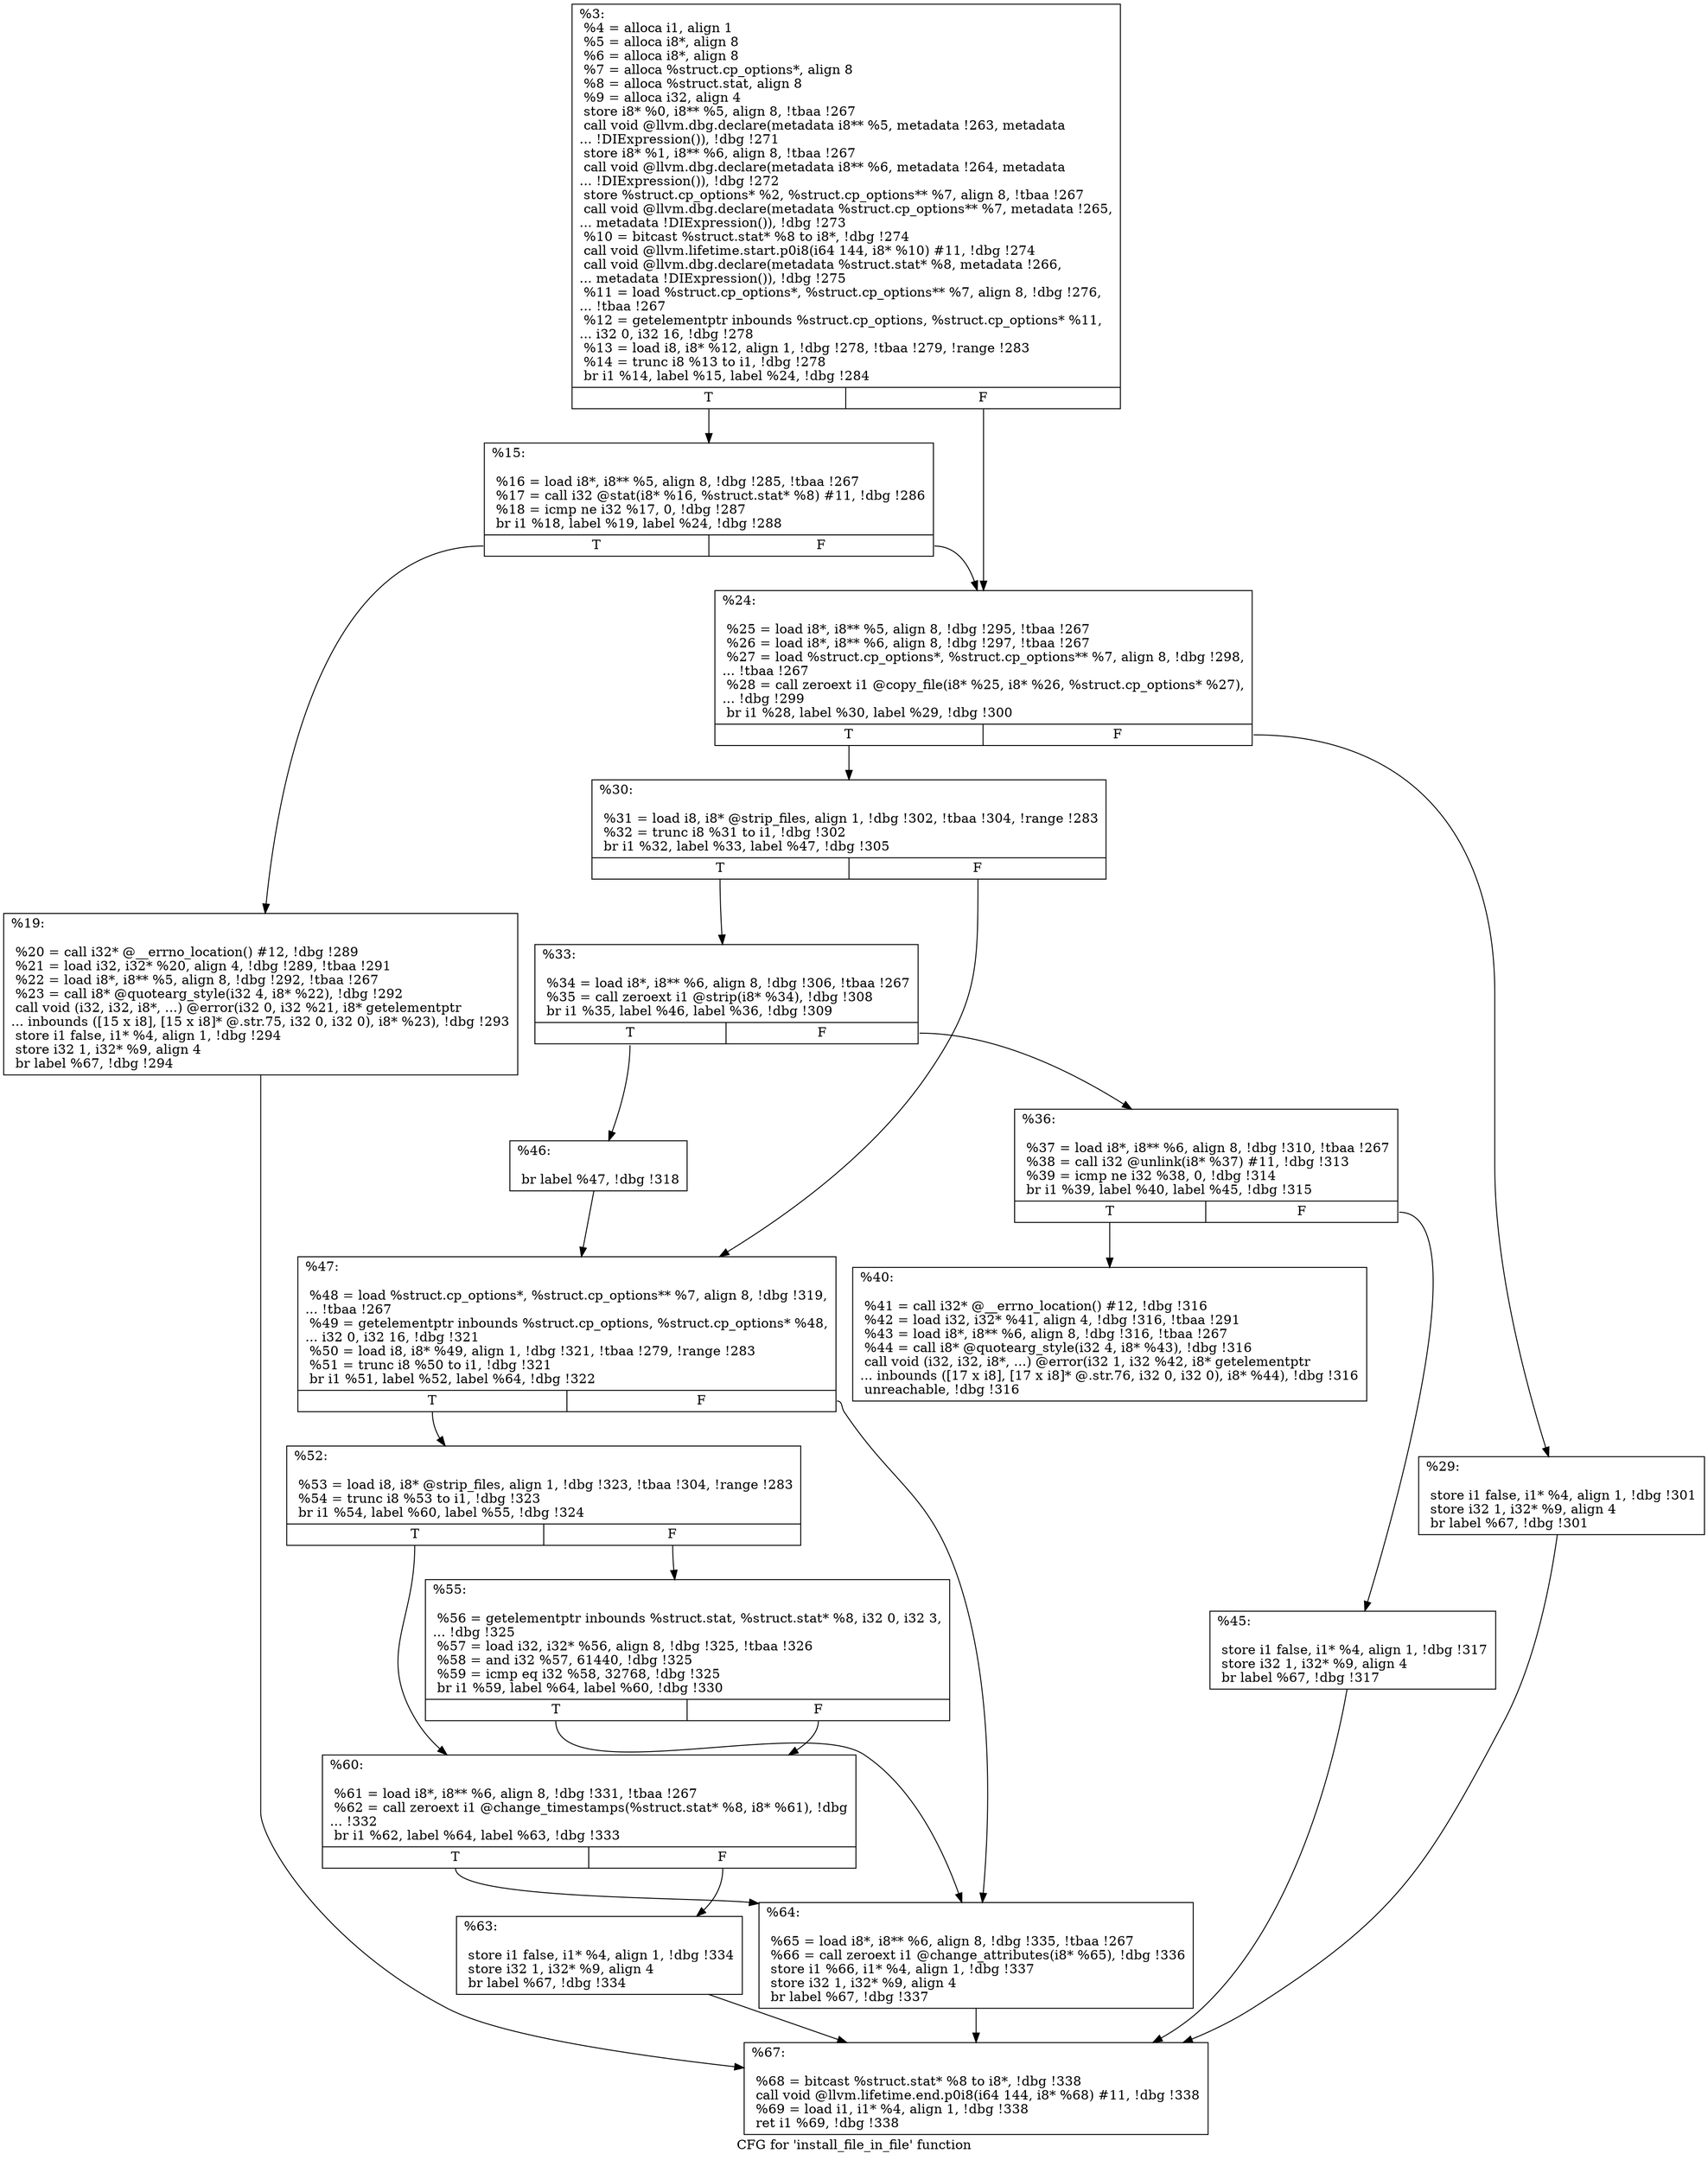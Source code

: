 digraph "CFG for 'install_file_in_file' function" {
	label="CFG for 'install_file_in_file' function";

	Node0x8ee090 [shape=record,label="{%3:\l  %4 = alloca i1, align 1\l  %5 = alloca i8*, align 8\l  %6 = alloca i8*, align 8\l  %7 = alloca %struct.cp_options*, align 8\l  %8 = alloca %struct.stat, align 8\l  %9 = alloca i32, align 4\l  store i8* %0, i8** %5, align 8, !tbaa !267\l  call void @llvm.dbg.declare(metadata i8** %5, metadata !263, metadata\l... !DIExpression()), !dbg !271\l  store i8* %1, i8** %6, align 8, !tbaa !267\l  call void @llvm.dbg.declare(metadata i8** %6, metadata !264, metadata\l... !DIExpression()), !dbg !272\l  store %struct.cp_options* %2, %struct.cp_options** %7, align 8, !tbaa !267\l  call void @llvm.dbg.declare(metadata %struct.cp_options** %7, metadata !265,\l... metadata !DIExpression()), !dbg !273\l  %10 = bitcast %struct.stat* %8 to i8*, !dbg !274\l  call void @llvm.lifetime.start.p0i8(i64 144, i8* %10) #11, !dbg !274\l  call void @llvm.dbg.declare(metadata %struct.stat* %8, metadata !266,\l... metadata !DIExpression()), !dbg !275\l  %11 = load %struct.cp_options*, %struct.cp_options** %7, align 8, !dbg !276,\l... !tbaa !267\l  %12 = getelementptr inbounds %struct.cp_options, %struct.cp_options* %11,\l... i32 0, i32 16, !dbg !278\l  %13 = load i8, i8* %12, align 1, !dbg !278, !tbaa !279, !range !283\l  %14 = trunc i8 %13 to i1, !dbg !278\l  br i1 %14, label %15, label %24, !dbg !284\l|{<s0>T|<s1>F}}"];
	Node0x8ee090:s0 -> Node0x8ee200;
	Node0x8ee090:s1 -> Node0x8ee2a0;
	Node0x8ee200 [shape=record,label="{%15:\l\l  %16 = load i8*, i8** %5, align 8, !dbg !285, !tbaa !267\l  %17 = call i32 @stat(i8* %16, %struct.stat* %8) #11, !dbg !286\l  %18 = icmp ne i32 %17, 0, !dbg !287\l  br i1 %18, label %19, label %24, !dbg !288\l|{<s0>T|<s1>F}}"];
	Node0x8ee200:s0 -> Node0x8ee250;
	Node0x8ee200:s1 -> Node0x8ee2a0;
	Node0x8ee250 [shape=record,label="{%19:\l\l  %20 = call i32* @__errno_location() #12, !dbg !289\l  %21 = load i32, i32* %20, align 4, !dbg !289, !tbaa !291\l  %22 = load i8*, i8** %5, align 8, !dbg !292, !tbaa !267\l  %23 = call i8* @quotearg_style(i32 4, i8* %22), !dbg !292\l  call void (i32, i32, i8*, ...) @error(i32 0, i32 %21, i8* getelementptr\l... inbounds ([15 x i8], [15 x i8]* @.str.75, i32 0, i32 0), i8* %23), !dbg !293\l  store i1 false, i1* %4, align 1, !dbg !294\l  store i32 1, i32* %9, align 4\l  br label %67, !dbg !294\l}"];
	Node0x8ee250 -> Node0x8ee700;
	Node0x8ee2a0 [shape=record,label="{%24:\l\l  %25 = load i8*, i8** %5, align 8, !dbg !295, !tbaa !267\l  %26 = load i8*, i8** %6, align 8, !dbg !297, !tbaa !267\l  %27 = load %struct.cp_options*, %struct.cp_options** %7, align 8, !dbg !298,\l... !tbaa !267\l  %28 = call zeroext i1 @copy_file(i8* %25, i8* %26, %struct.cp_options* %27),\l... !dbg !299\l  br i1 %28, label %30, label %29, !dbg !300\l|{<s0>T|<s1>F}}"];
	Node0x8ee2a0:s0 -> Node0x8ee340;
	Node0x8ee2a0:s1 -> Node0x8ee2f0;
	Node0x8ee2f0 [shape=record,label="{%29:\l\l  store i1 false, i1* %4, align 1, !dbg !301\l  store i32 1, i32* %9, align 4\l  br label %67, !dbg !301\l}"];
	Node0x8ee2f0 -> Node0x8ee700;
	Node0x8ee340 [shape=record,label="{%30:\l\l  %31 = load i8, i8* @strip_files, align 1, !dbg !302, !tbaa !304, !range !283\l  %32 = trunc i8 %31 to i1, !dbg !302\l  br i1 %32, label %33, label %47, !dbg !305\l|{<s0>T|<s1>F}}"];
	Node0x8ee340:s0 -> Node0x8ee390;
	Node0x8ee340:s1 -> Node0x8ee520;
	Node0x8ee390 [shape=record,label="{%33:\l\l  %34 = load i8*, i8** %6, align 8, !dbg !306, !tbaa !267\l  %35 = call zeroext i1 @strip(i8* %34), !dbg !308\l  br i1 %35, label %46, label %36, !dbg !309\l|{<s0>T|<s1>F}}"];
	Node0x8ee390:s0 -> Node0x8ee4d0;
	Node0x8ee390:s1 -> Node0x8ee3e0;
	Node0x8ee3e0 [shape=record,label="{%36:\l\l  %37 = load i8*, i8** %6, align 8, !dbg !310, !tbaa !267\l  %38 = call i32 @unlink(i8* %37) #11, !dbg !313\l  %39 = icmp ne i32 %38, 0, !dbg !314\l  br i1 %39, label %40, label %45, !dbg !315\l|{<s0>T|<s1>F}}"];
	Node0x8ee3e0:s0 -> Node0x8ee430;
	Node0x8ee3e0:s1 -> Node0x8ee480;
	Node0x8ee430 [shape=record,label="{%40:\l\l  %41 = call i32* @__errno_location() #12, !dbg !316\l  %42 = load i32, i32* %41, align 4, !dbg !316, !tbaa !291\l  %43 = load i8*, i8** %6, align 8, !dbg !316, !tbaa !267\l  %44 = call i8* @quotearg_style(i32 4, i8* %43), !dbg !316\l  call void (i32, i32, i8*, ...) @error(i32 1, i32 %42, i8* getelementptr\l... inbounds ([17 x i8], [17 x i8]* @.str.76, i32 0, i32 0), i8* %44), !dbg !316\l  unreachable, !dbg !316\l}"];
	Node0x8ee480 [shape=record,label="{%45:\l\l  store i1 false, i1* %4, align 1, !dbg !317\l  store i32 1, i32* %9, align 4\l  br label %67, !dbg !317\l}"];
	Node0x8ee480 -> Node0x8ee700;
	Node0x8ee4d0 [shape=record,label="{%46:\l\l  br label %47, !dbg !318\l}"];
	Node0x8ee4d0 -> Node0x8ee520;
	Node0x8ee520 [shape=record,label="{%47:\l\l  %48 = load %struct.cp_options*, %struct.cp_options** %7, align 8, !dbg !319,\l... !tbaa !267\l  %49 = getelementptr inbounds %struct.cp_options, %struct.cp_options* %48,\l... i32 0, i32 16, !dbg !321\l  %50 = load i8, i8* %49, align 1, !dbg !321, !tbaa !279, !range !283\l  %51 = trunc i8 %50 to i1, !dbg !321\l  br i1 %51, label %52, label %64, !dbg !322\l|{<s0>T|<s1>F}}"];
	Node0x8ee520:s0 -> Node0x8ee570;
	Node0x8ee520:s1 -> Node0x8ee6b0;
	Node0x8ee570 [shape=record,label="{%52:\l\l  %53 = load i8, i8* @strip_files, align 1, !dbg !323, !tbaa !304, !range !283\l  %54 = trunc i8 %53 to i1, !dbg !323\l  br i1 %54, label %60, label %55, !dbg !324\l|{<s0>T|<s1>F}}"];
	Node0x8ee570:s0 -> Node0x8ee610;
	Node0x8ee570:s1 -> Node0x8ee5c0;
	Node0x8ee5c0 [shape=record,label="{%55:\l\l  %56 = getelementptr inbounds %struct.stat, %struct.stat* %8, i32 0, i32 3,\l... !dbg !325\l  %57 = load i32, i32* %56, align 8, !dbg !325, !tbaa !326\l  %58 = and i32 %57, 61440, !dbg !325\l  %59 = icmp eq i32 %58, 32768, !dbg !325\l  br i1 %59, label %64, label %60, !dbg !330\l|{<s0>T|<s1>F}}"];
	Node0x8ee5c0:s0 -> Node0x8ee6b0;
	Node0x8ee5c0:s1 -> Node0x8ee610;
	Node0x8ee610 [shape=record,label="{%60:\l\l  %61 = load i8*, i8** %6, align 8, !dbg !331, !tbaa !267\l  %62 = call zeroext i1 @change_timestamps(%struct.stat* %8, i8* %61), !dbg\l... !332\l  br i1 %62, label %64, label %63, !dbg !333\l|{<s0>T|<s1>F}}"];
	Node0x8ee610:s0 -> Node0x8ee6b0;
	Node0x8ee610:s1 -> Node0x8ee660;
	Node0x8ee660 [shape=record,label="{%63:\l\l  store i1 false, i1* %4, align 1, !dbg !334\l  store i32 1, i32* %9, align 4\l  br label %67, !dbg !334\l}"];
	Node0x8ee660 -> Node0x8ee700;
	Node0x8ee6b0 [shape=record,label="{%64:\l\l  %65 = load i8*, i8** %6, align 8, !dbg !335, !tbaa !267\l  %66 = call zeroext i1 @change_attributes(i8* %65), !dbg !336\l  store i1 %66, i1* %4, align 1, !dbg !337\l  store i32 1, i32* %9, align 4\l  br label %67, !dbg !337\l}"];
	Node0x8ee6b0 -> Node0x8ee700;
	Node0x8ee700 [shape=record,label="{%67:\l\l  %68 = bitcast %struct.stat* %8 to i8*, !dbg !338\l  call void @llvm.lifetime.end.p0i8(i64 144, i8* %68) #11, !dbg !338\l  %69 = load i1, i1* %4, align 1, !dbg !338\l  ret i1 %69, !dbg !338\l}"];
}
